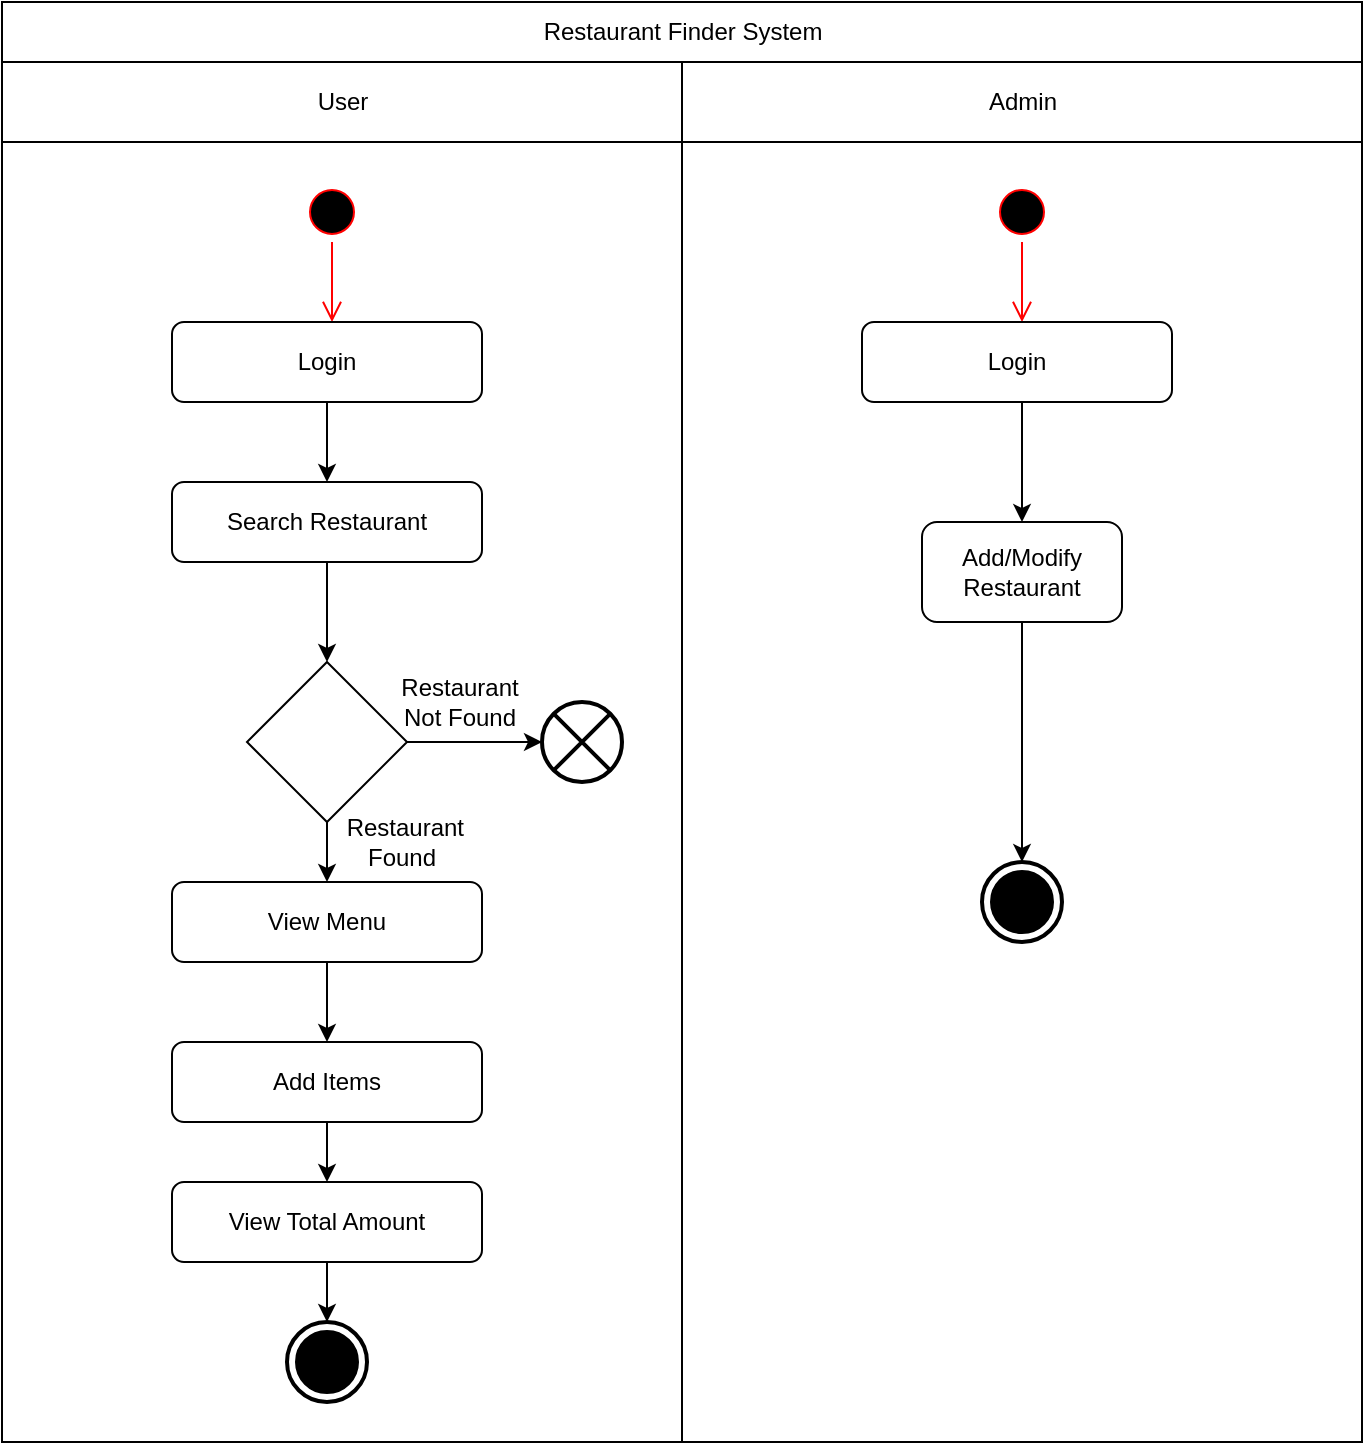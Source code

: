 <mxfile version="14.5.6" type="github">
  <diagram id="3wwHeJsyA7r4GK4i-j6K" name="Page-1">
    <mxGraphModel dx="868" dy="393" grid="1" gridSize="10" guides="1" tooltips="1" connect="1" arrows="1" fold="1" page="1" pageScale="1" pageWidth="827" pageHeight="1169" math="0" shadow="0">
      <root>
        <mxCell id="0" />
        <mxCell id="1" parent="0" />
        <mxCell id="-chNeWMZ_TeGg-JcLSL3-16" value="Restaurant Finder System" style="html=1;dashed=0;whitespace=wrap;" vertex="1" parent="1">
          <mxGeometry x="80" y="20" width="680" height="30" as="geometry" />
        </mxCell>
        <mxCell id="-chNeWMZ_TeGg-JcLSL3-17" value="" style="html=1;dashed=0;whitespace=wrap;" vertex="1" parent="1">
          <mxGeometry x="80" y="70" width="680" height="670" as="geometry" />
        </mxCell>
        <mxCell id="-chNeWMZ_TeGg-JcLSL3-18" value="User" style="html=1;dashed=0;whitespace=wrap;" vertex="1" parent="1">
          <mxGeometry x="80" y="50" width="340" height="40" as="geometry" />
        </mxCell>
        <mxCell id="-chNeWMZ_TeGg-JcLSL3-19" value="Admin" style="html=1;dashed=0;whitespace=wrap;" vertex="1" parent="1">
          <mxGeometry x="420" y="50" width="340" height="40" as="geometry" />
        </mxCell>
        <mxCell id="-chNeWMZ_TeGg-JcLSL3-20" value="" style="shape=table;html=1;whiteSpace=wrap;startSize=0;container=1;collapsible=0;childLayout=tableLayout;" vertex="1" parent="1">
          <mxGeometry x="80" y="90" width="340" height="650" as="geometry" />
        </mxCell>
        <mxCell id="-chNeWMZ_TeGg-JcLSL3-21" value="" style="shape=partialRectangle;html=1;whiteSpace=wrap;collapsible=0;dropTarget=0;pointerEvents=0;fillColor=none;top=0;left=0;bottom=0;right=0;points=[[0,0.5],[1,0.5]];portConstraint=eastwest;" vertex="1" parent="-chNeWMZ_TeGg-JcLSL3-20">
          <mxGeometry width="340" height="650" as="geometry" />
        </mxCell>
        <mxCell id="-chNeWMZ_TeGg-JcLSL3-22" value="" style="shape=partialRectangle;html=1;whiteSpace=wrap;connectable=0;overflow=hidden;fillColor=none;top=0;left=0;bottom=0;right=0;" vertex="1" parent="-chNeWMZ_TeGg-JcLSL3-21">
          <mxGeometry width="340" height="650" as="geometry" />
        </mxCell>
        <mxCell id="-chNeWMZ_TeGg-JcLSL3-23" value="" style="ellipse;html=1;shape=startState;fillColor=#000000;strokeColor=#ff0000;" vertex="1" parent="1">
          <mxGeometry x="230" y="110" width="30" height="30" as="geometry" />
        </mxCell>
        <mxCell id="-chNeWMZ_TeGg-JcLSL3-24" value="" style="edgeStyle=orthogonalEdgeStyle;html=1;verticalAlign=bottom;endArrow=open;endSize=8;strokeColor=#ff0000;" edge="1" source="-chNeWMZ_TeGg-JcLSL3-23" parent="1">
          <mxGeometry relative="1" as="geometry">
            <mxPoint x="245" y="180" as="targetPoint" />
          </mxGeometry>
        </mxCell>
        <mxCell id="-chNeWMZ_TeGg-JcLSL3-27" style="edgeStyle=orthogonalEdgeStyle;rounded=0;orthogonalLoop=1;jettySize=auto;html=1;" edge="1" parent="1" source="-chNeWMZ_TeGg-JcLSL3-25" target="-chNeWMZ_TeGg-JcLSL3-26">
          <mxGeometry relative="1" as="geometry" />
        </mxCell>
        <mxCell id="-chNeWMZ_TeGg-JcLSL3-25" value="Login" style="shape=rect;html=1;rounded=1;whiteSpace=wrap;align=center;" vertex="1" parent="1">
          <mxGeometry x="165" y="180" width="155" height="40" as="geometry" />
        </mxCell>
        <mxCell id="-chNeWMZ_TeGg-JcLSL3-31" style="edgeStyle=orthogonalEdgeStyle;rounded=0;orthogonalLoop=1;jettySize=auto;html=1;" edge="1" parent="1" source="-chNeWMZ_TeGg-JcLSL3-26" target="-chNeWMZ_TeGg-JcLSL3-29">
          <mxGeometry relative="1" as="geometry" />
        </mxCell>
        <mxCell id="-chNeWMZ_TeGg-JcLSL3-26" value="Search Restaurant" style="shape=rect;html=1;rounded=1;whiteSpace=wrap;align=center;" vertex="1" parent="1">
          <mxGeometry x="165" y="260" width="155" height="40" as="geometry" />
        </mxCell>
        <mxCell id="-chNeWMZ_TeGg-JcLSL3-33" style="edgeStyle=orthogonalEdgeStyle;rounded=0;orthogonalLoop=1;jettySize=auto;html=1;entryX=0;entryY=0.5;entryDx=0;entryDy=0;entryPerimeter=0;" edge="1" parent="1" source="-chNeWMZ_TeGg-JcLSL3-29" target="-chNeWMZ_TeGg-JcLSL3-32">
          <mxGeometry relative="1" as="geometry" />
        </mxCell>
        <mxCell id="-chNeWMZ_TeGg-JcLSL3-36" style="edgeStyle=orthogonalEdgeStyle;rounded=0;orthogonalLoop=1;jettySize=auto;html=1;entryX=0.5;entryY=0;entryDx=0;entryDy=0;" edge="1" parent="1" source="-chNeWMZ_TeGg-JcLSL3-29" target="-chNeWMZ_TeGg-JcLSL3-35">
          <mxGeometry relative="1" as="geometry" />
        </mxCell>
        <mxCell id="-chNeWMZ_TeGg-JcLSL3-29" value="" style="rhombus;whiteSpace=wrap;html=1;" vertex="1" parent="1">
          <mxGeometry x="202.5" y="350" width="80" height="80" as="geometry" />
        </mxCell>
        <mxCell id="-chNeWMZ_TeGg-JcLSL3-30" style="edgeStyle=orthogonalEdgeStyle;rounded=0;orthogonalLoop=1;jettySize=auto;html=1;exitX=0.5;exitY=1;exitDx=0;exitDy=0;" edge="1" parent="1" source="-chNeWMZ_TeGg-JcLSL3-26" target="-chNeWMZ_TeGg-JcLSL3-26">
          <mxGeometry relative="1" as="geometry" />
        </mxCell>
        <mxCell id="-chNeWMZ_TeGg-JcLSL3-32" value="" style="html=1;shape=mxgraph.sysml.flowFinal;strokeWidth=2;verticalLabelPosition=bottom;verticalAlignment=top;" vertex="1" parent="1">
          <mxGeometry x="350" y="370" width="40" height="40" as="geometry" />
        </mxCell>
        <mxCell id="-chNeWMZ_TeGg-JcLSL3-34" value="Restaurant&lt;br&gt;Not Found" style="text;html=1;strokeColor=none;fillColor=none;align=center;verticalAlign=middle;whiteSpace=wrap;rounded=0;" vertex="1" parent="1">
          <mxGeometry x="289" y="360" width="40" height="20" as="geometry" />
        </mxCell>
        <mxCell id="-chNeWMZ_TeGg-JcLSL3-42" style="edgeStyle=orthogonalEdgeStyle;rounded=0;orthogonalLoop=1;jettySize=auto;html=1;entryX=0.5;entryY=0;entryDx=0;entryDy=0;" edge="1" parent="1" source="-chNeWMZ_TeGg-JcLSL3-35" target="-chNeWMZ_TeGg-JcLSL3-37">
          <mxGeometry relative="1" as="geometry" />
        </mxCell>
        <mxCell id="-chNeWMZ_TeGg-JcLSL3-35" value="View Menu" style="shape=rect;html=1;rounded=1;whiteSpace=wrap;align=center;" vertex="1" parent="1">
          <mxGeometry x="165" y="460" width="155" height="40" as="geometry" />
        </mxCell>
        <mxCell id="-chNeWMZ_TeGg-JcLSL3-41" style="edgeStyle=orthogonalEdgeStyle;rounded=0;orthogonalLoop=1;jettySize=auto;html=1;entryX=0.5;entryY=0;entryDx=0;entryDy=0;" edge="1" parent="1" source="-chNeWMZ_TeGg-JcLSL3-37" target="-chNeWMZ_TeGg-JcLSL3-38">
          <mxGeometry relative="1" as="geometry" />
        </mxCell>
        <mxCell id="-chNeWMZ_TeGg-JcLSL3-37" value="Add Items" style="shape=rect;html=1;rounded=1;whiteSpace=wrap;align=center;" vertex="1" parent="1">
          <mxGeometry x="165" y="540" width="155" height="40" as="geometry" />
        </mxCell>
        <mxCell id="-chNeWMZ_TeGg-JcLSL3-40" style="edgeStyle=orthogonalEdgeStyle;rounded=0;orthogonalLoop=1;jettySize=auto;html=1;" edge="1" parent="1" source="-chNeWMZ_TeGg-JcLSL3-38" target="-chNeWMZ_TeGg-JcLSL3-39">
          <mxGeometry relative="1" as="geometry" />
        </mxCell>
        <mxCell id="-chNeWMZ_TeGg-JcLSL3-38" value="View Total Amount" style="shape=rect;html=1;rounded=1;whiteSpace=wrap;align=center;" vertex="1" parent="1">
          <mxGeometry x="165" y="610" width="155" height="40" as="geometry" />
        </mxCell>
        <mxCell id="-chNeWMZ_TeGg-JcLSL3-39" value="" style="html=1;shape=mxgraph.sysml.actFinal;strokeWidth=2;verticalLabelPosition=bottom;verticalAlignment=top;" vertex="1" parent="1">
          <mxGeometry x="222.5" y="680" width="40" height="40" as="geometry" />
        </mxCell>
        <mxCell id="-chNeWMZ_TeGg-JcLSL3-43" value="&amp;nbsp;Restaurant Found" style="text;html=1;strokeColor=none;fillColor=none;align=center;verticalAlign=middle;whiteSpace=wrap;rounded=0;" vertex="1" parent="1">
          <mxGeometry x="260" y="430" width="40" height="20" as="geometry" />
        </mxCell>
        <mxCell id="-chNeWMZ_TeGg-JcLSL3-44" value="" style="ellipse;html=1;shape=startState;fillColor=#000000;strokeColor=#ff0000;" vertex="1" parent="1">
          <mxGeometry x="575" y="110" width="30" height="30" as="geometry" />
        </mxCell>
        <mxCell id="-chNeWMZ_TeGg-JcLSL3-45" value="" style="edgeStyle=orthogonalEdgeStyle;html=1;verticalAlign=bottom;endArrow=open;endSize=8;strokeColor=#ff0000;" edge="1" source="-chNeWMZ_TeGg-JcLSL3-44" parent="1">
          <mxGeometry relative="1" as="geometry">
            <mxPoint x="590" y="180" as="targetPoint" />
          </mxGeometry>
        </mxCell>
        <mxCell id="-chNeWMZ_TeGg-JcLSL3-78" style="edgeStyle=orthogonalEdgeStyle;rounded=0;orthogonalLoop=1;jettySize=auto;html=1;entryX=0.5;entryY=0;entryDx=0;entryDy=0;" edge="1" parent="1" source="-chNeWMZ_TeGg-JcLSL3-46" target="-chNeWMZ_TeGg-JcLSL3-50">
          <mxGeometry relative="1" as="geometry">
            <Array as="points">
              <mxPoint x="590" y="250" />
              <mxPoint x="590" y="250" />
            </Array>
          </mxGeometry>
        </mxCell>
        <mxCell id="-chNeWMZ_TeGg-JcLSL3-46" value="Login" style="shape=rect;html=1;rounded=1;whiteSpace=wrap;align=center;" vertex="1" parent="1">
          <mxGeometry x="510" y="180" width="155" height="40" as="geometry" />
        </mxCell>
        <mxCell id="-chNeWMZ_TeGg-JcLSL3-64" style="edgeStyle=orthogonalEdgeStyle;rounded=0;orthogonalLoop=1;jettySize=auto;html=1;" edge="1" parent="1" source="-chNeWMZ_TeGg-JcLSL3-50" target="-chNeWMZ_TeGg-JcLSL3-63">
          <mxGeometry relative="1" as="geometry" />
        </mxCell>
        <mxCell id="-chNeWMZ_TeGg-JcLSL3-50" value="Add/Modify Restaurant" style="shape=rect;html=1;rounded=1;whiteSpace=wrap;align=center;" vertex="1" parent="1">
          <mxGeometry x="540" y="280" width="100" height="50" as="geometry" />
        </mxCell>
        <mxCell id="-chNeWMZ_TeGg-JcLSL3-63" value="" style="html=1;shape=mxgraph.sysml.actFinal;strokeWidth=2;verticalLabelPosition=bottom;verticalAlignment=top;" vertex="1" parent="1">
          <mxGeometry x="570" y="450" width="40" height="40" as="geometry" />
        </mxCell>
        <mxCell id="-chNeWMZ_TeGg-JcLSL3-74" style="edgeStyle=orthogonalEdgeStyle;rounded=0;orthogonalLoop=1;jettySize=auto;html=1;exitX=0.5;exitY=1;exitDx=0;exitDy=0;" edge="1" parent="1" source="-chNeWMZ_TeGg-JcLSL3-46" target="-chNeWMZ_TeGg-JcLSL3-46">
          <mxGeometry relative="1" as="geometry" />
        </mxCell>
      </root>
    </mxGraphModel>
  </diagram>
</mxfile>
